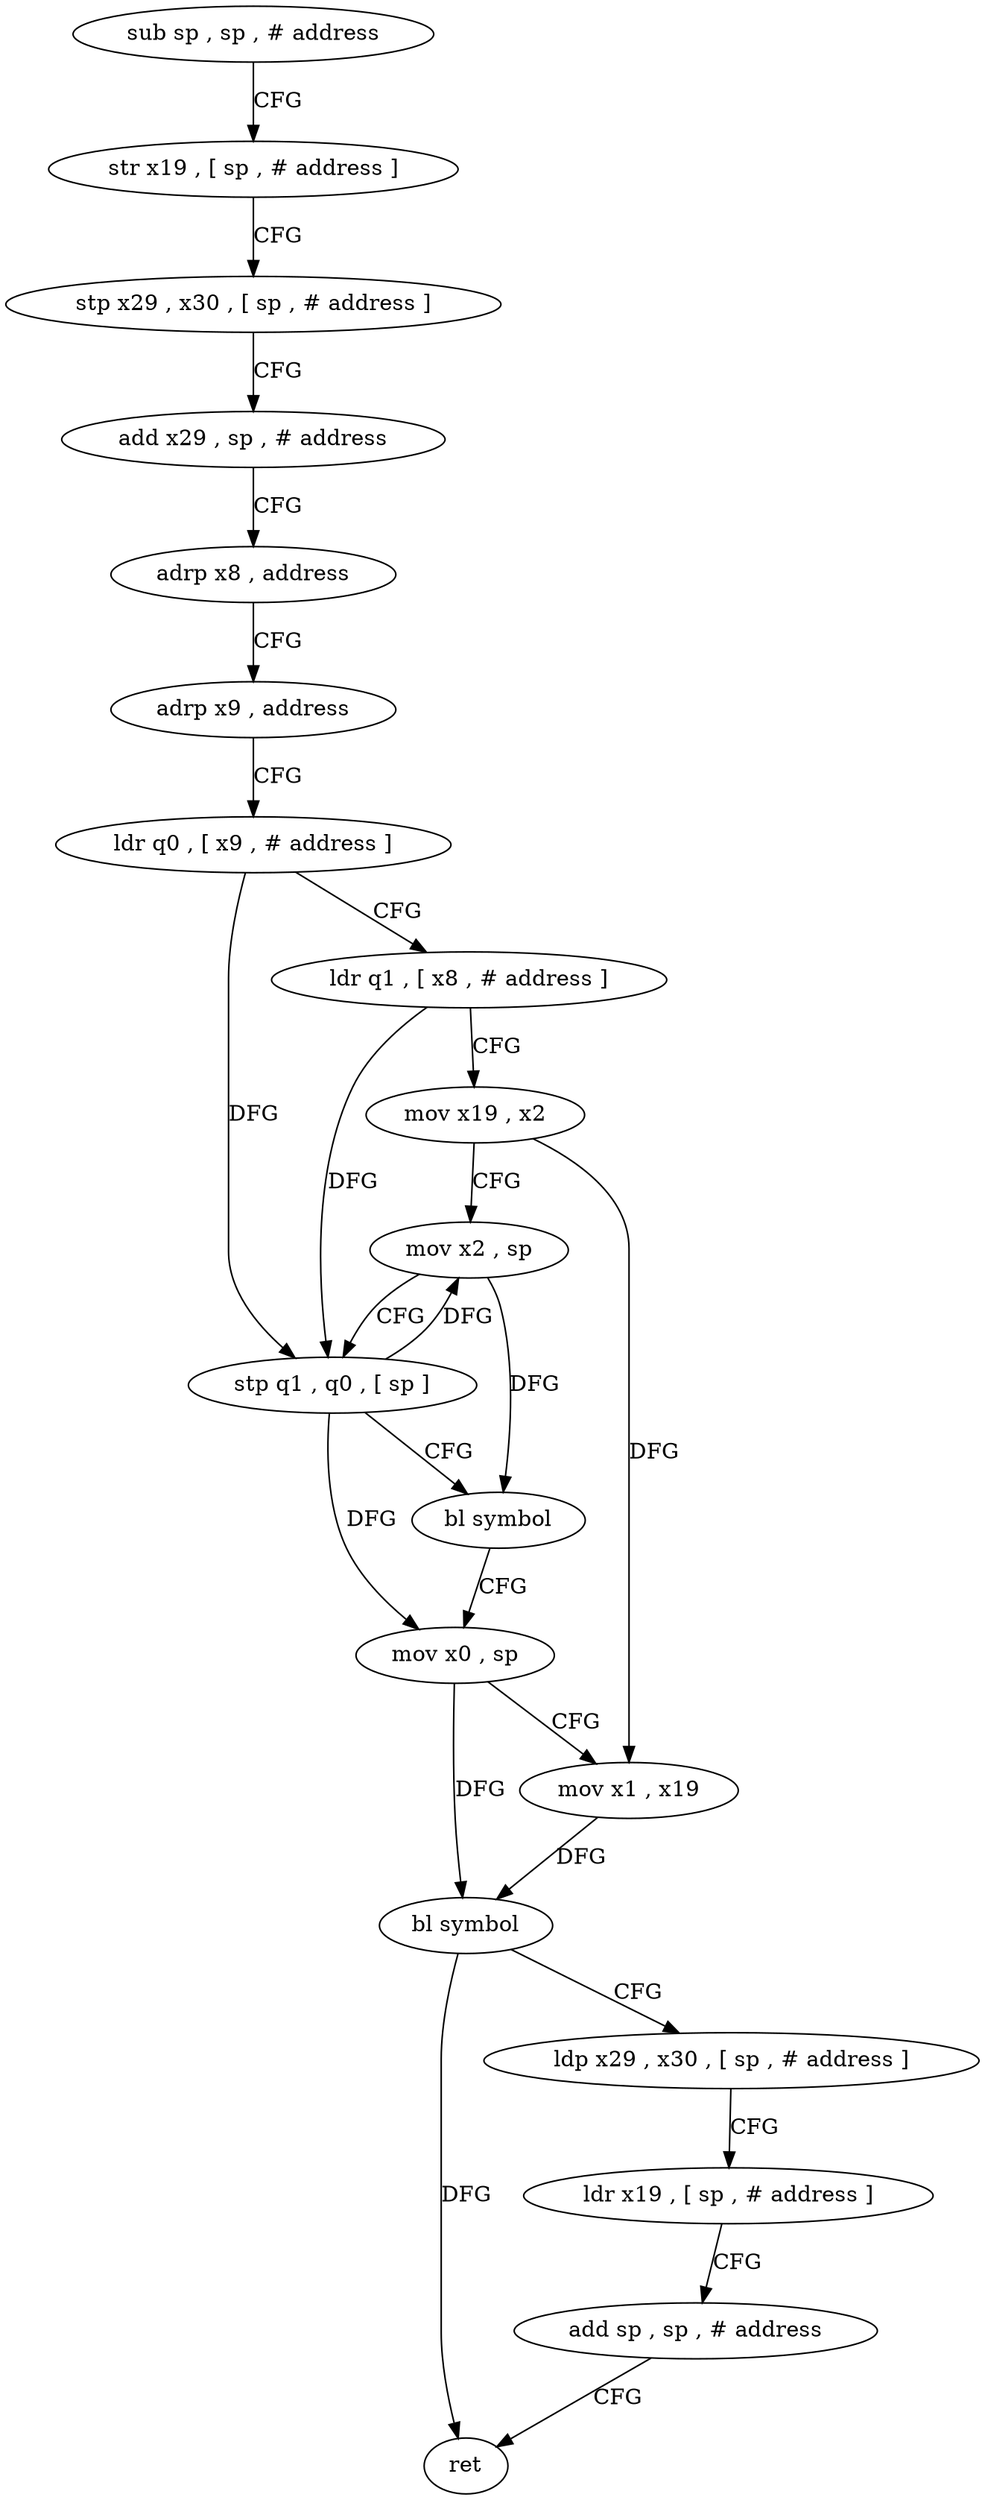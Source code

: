 digraph "func" {
"4229368" [label = "sub sp , sp , # address" ]
"4229372" [label = "str x19 , [ sp , # address ]" ]
"4229376" [label = "stp x29 , x30 , [ sp , # address ]" ]
"4229380" [label = "add x29 , sp , # address" ]
"4229384" [label = "adrp x8 , address" ]
"4229388" [label = "adrp x9 , address" ]
"4229392" [label = "ldr q0 , [ x9 , # address ]" ]
"4229396" [label = "ldr q1 , [ x8 , # address ]" ]
"4229400" [label = "mov x19 , x2" ]
"4229404" [label = "mov x2 , sp" ]
"4229408" [label = "stp q1 , q0 , [ sp ]" ]
"4229412" [label = "bl symbol" ]
"4229416" [label = "mov x0 , sp" ]
"4229420" [label = "mov x1 , x19" ]
"4229424" [label = "bl symbol" ]
"4229428" [label = "ldp x29 , x30 , [ sp , # address ]" ]
"4229432" [label = "ldr x19 , [ sp , # address ]" ]
"4229436" [label = "add sp , sp , # address" ]
"4229440" [label = "ret" ]
"4229368" -> "4229372" [ label = "CFG" ]
"4229372" -> "4229376" [ label = "CFG" ]
"4229376" -> "4229380" [ label = "CFG" ]
"4229380" -> "4229384" [ label = "CFG" ]
"4229384" -> "4229388" [ label = "CFG" ]
"4229388" -> "4229392" [ label = "CFG" ]
"4229392" -> "4229396" [ label = "CFG" ]
"4229392" -> "4229408" [ label = "DFG" ]
"4229396" -> "4229400" [ label = "CFG" ]
"4229396" -> "4229408" [ label = "DFG" ]
"4229400" -> "4229404" [ label = "CFG" ]
"4229400" -> "4229420" [ label = "DFG" ]
"4229404" -> "4229408" [ label = "CFG" ]
"4229404" -> "4229412" [ label = "DFG" ]
"4229408" -> "4229412" [ label = "CFG" ]
"4229408" -> "4229404" [ label = "DFG" ]
"4229408" -> "4229416" [ label = "DFG" ]
"4229412" -> "4229416" [ label = "CFG" ]
"4229416" -> "4229420" [ label = "CFG" ]
"4229416" -> "4229424" [ label = "DFG" ]
"4229420" -> "4229424" [ label = "DFG" ]
"4229424" -> "4229428" [ label = "CFG" ]
"4229424" -> "4229440" [ label = "DFG" ]
"4229428" -> "4229432" [ label = "CFG" ]
"4229432" -> "4229436" [ label = "CFG" ]
"4229436" -> "4229440" [ label = "CFG" ]
}

